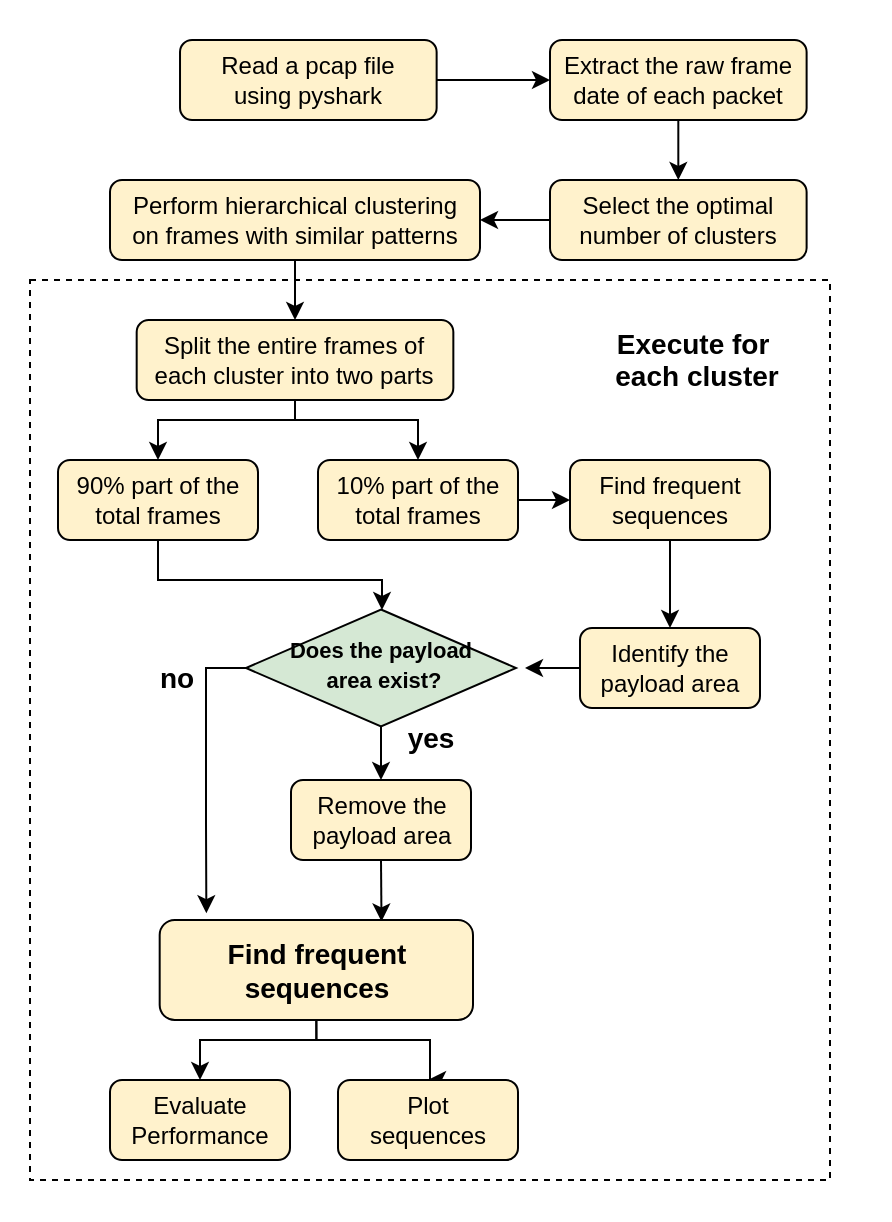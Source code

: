 <mxfile version="20.3.0" type="device"><diagram id="C5RBs43oDa-KdzZeNtuy" name="Page-1"><mxGraphModel dx="1588" dy="852" grid="1" gridSize="10" guides="1" tooltips="1" connect="1" arrows="1" fold="1" page="1" pageScale="1" pageWidth="827" pageHeight="1169" math="0" shadow="0"><root><mxCell id="WIyWlLk6GJQsqaUBKTNV-0"/><mxCell id="WIyWlLk6GJQsqaUBKTNV-1" parent="WIyWlLk6GJQsqaUBKTNV-0"/><mxCell id="e5KdSbxN-gW6t6tcBiTB-67" value="" style="rounded=0;whiteSpace=wrap;html=1;dashed=1;fontFamily=Helvetica;fontSize=12;strokeColor=none;" parent="WIyWlLk6GJQsqaUBKTNV-1" vertex="1"><mxGeometry x="155" y="230" width="445" height="610" as="geometry"/></mxCell><mxCell id="gh3M3gRK-KE6zFvbrYWk-16" style="edgeStyle=orthogonalEdgeStyle;rounded=0;orthogonalLoop=1;jettySize=auto;html=1;exitX=1;exitY=0.5;exitDx=0;exitDy=0;entryX=0;entryY=0.5;entryDx=0;entryDy=0;fontSize=14;" edge="1" parent="WIyWlLk6GJQsqaUBKTNV-1" source="WIyWlLk6GJQsqaUBKTNV-3" target="gh3M3gRK-KE6zFvbrYWk-0"><mxGeometry relative="1" as="geometry"/></mxCell><mxCell id="WIyWlLk6GJQsqaUBKTNV-3" value="Read a pcap file &lt;br&gt;using pyshark" style="rounded=1;whiteSpace=wrap;html=1;fontSize=12;glass=0;strokeWidth=1;shadow=0;fillColor=#FFF2CC;" parent="WIyWlLk6GJQsqaUBKTNV-1" vertex="1"><mxGeometry x="245.01" y="250" width="128.31" height="40" as="geometry"/></mxCell><mxCell id="gh3M3gRK-KE6zFvbrYWk-20" style="edgeStyle=orthogonalEdgeStyle;rounded=0;orthogonalLoop=1;jettySize=auto;html=1;exitX=0.5;exitY=1;exitDx=0;exitDy=0;entryX=0.5;entryY=0;entryDx=0;entryDy=0;fontSize=14;" edge="1" parent="WIyWlLk6GJQsqaUBKTNV-1" source="e5KdSbxN-gW6t6tcBiTB-0" target="e5KdSbxN-gW6t6tcBiTB-1"><mxGeometry relative="1" as="geometry"/></mxCell><mxCell id="e5KdSbxN-gW6t6tcBiTB-0" value="Perform hierarchical clustering&lt;br&gt;on frames with similar patterns" style="rounded=1;whiteSpace=wrap;html=1;fontSize=12;glass=0;strokeWidth=1;shadow=0;fillColor=#FFF2CC;" parent="WIyWlLk6GJQsqaUBKTNV-1" vertex="1"><mxGeometry x="210" y="320" width="185" height="40" as="geometry"/></mxCell><mxCell id="gh3M3gRK-KE6zFvbrYWk-24" style="edgeStyle=orthogonalEdgeStyle;rounded=0;orthogonalLoop=1;jettySize=auto;html=1;exitX=0.5;exitY=1;exitDx=0;exitDy=0;fontSize=14;" edge="1" parent="WIyWlLk6GJQsqaUBKTNV-1" source="e5KdSbxN-gW6t6tcBiTB-1"><mxGeometry relative="1" as="geometry"><mxPoint x="234" y="460" as="targetPoint"/><Array as="points"><mxPoint x="302" y="440"/><mxPoint x="234" y="440"/></Array></mxGeometry></mxCell><mxCell id="gh3M3gRK-KE6zFvbrYWk-25" style="edgeStyle=orthogonalEdgeStyle;rounded=0;orthogonalLoop=1;jettySize=auto;html=1;exitX=0.5;exitY=1;exitDx=0;exitDy=0;fontSize=14;" edge="1" parent="WIyWlLk6GJQsqaUBKTNV-1" source="e5KdSbxN-gW6t6tcBiTB-1" target="gh3M3gRK-KE6zFvbrYWk-5"><mxGeometry relative="1" as="geometry"><Array as="points"><mxPoint x="302" y="440"/><mxPoint x="364" y="440"/></Array></mxGeometry></mxCell><mxCell id="e5KdSbxN-gW6t6tcBiTB-1" value="&lt;font style=&quot;font-size: 12px;&quot;&gt;Split the entire frames of&lt;br&gt;each cluster into two parts&lt;/font&gt;" style="rounded=1;whiteSpace=wrap;html=1;fontSize=12;glass=0;strokeWidth=1;shadow=0;fillColor=#FFF2CC;" parent="WIyWlLk6GJQsqaUBKTNV-1" vertex="1"><mxGeometry x="223.34" y="390" width="158.33" height="40" as="geometry"/></mxCell><mxCell id="e5KdSbxN-gW6t6tcBiTB-9" value="&lt;font style=&quot;line-height: 1.1; font-size: 14px;&quot;&gt;&lt;b style=&quot;&quot;&gt;Execute for&amp;nbsp;&lt;br&gt;each cluster&lt;/b&gt;&lt;/font&gt;" style="text;html=1;strokeColor=none;fillColor=none;align=center;verticalAlign=middle;whiteSpace=wrap;rounded=0;" parent="WIyWlLk6GJQsqaUBKTNV-1" vertex="1"><mxGeometry x="455" y="400" width="97" height="20" as="geometry"/></mxCell><mxCell id="gh3M3gRK-KE6zFvbrYWk-32" style="edgeStyle=orthogonalEdgeStyle;rounded=0;orthogonalLoop=1;jettySize=auto;html=1;exitX=0.5;exitY=1;exitDx=0;exitDy=0;entryX=0.708;entryY=0.015;entryDx=0;entryDy=0;entryPerimeter=0;fontSize=14;" edge="1" parent="WIyWlLk6GJQsqaUBKTNV-1" source="e5KdSbxN-gW6t6tcBiTB-45" target="e5KdSbxN-gW6t6tcBiTB-59"><mxGeometry relative="1" as="geometry"/></mxCell><mxCell id="e5KdSbxN-gW6t6tcBiTB-45" value="Remove the payload area" style="rounded=1;whiteSpace=wrap;html=1;fontSize=12;glass=0;strokeWidth=1;shadow=0;fillColor=#FFF2CC;" parent="WIyWlLk6GJQsqaUBKTNV-1" vertex="1"><mxGeometry x="300.5" y="620" width="90" height="40" as="geometry"/></mxCell><mxCell id="gh3M3gRK-KE6zFvbrYWk-30" style="edgeStyle=orthogonalEdgeStyle;rounded=0;orthogonalLoop=1;jettySize=auto;html=1;exitX=0.5;exitY=1;exitDx=0;exitDy=0;entryX=0.5;entryY=0;entryDx=0;entryDy=0;fontSize=14;" edge="1" parent="WIyWlLk6GJQsqaUBKTNV-1" source="e5KdSbxN-gW6t6tcBiTB-54" target="e5KdSbxN-gW6t6tcBiTB-45"><mxGeometry relative="1" as="geometry"/></mxCell><mxCell id="gh3M3gRK-KE6zFvbrYWk-31" style="edgeStyle=orthogonalEdgeStyle;rounded=0;orthogonalLoop=1;jettySize=auto;html=1;exitX=0;exitY=0.5;exitDx=0;exitDy=0;entryX=0.149;entryY=-0.068;entryDx=0;entryDy=0;entryPerimeter=0;fontSize=14;" edge="1" parent="WIyWlLk6GJQsqaUBKTNV-1" source="e5KdSbxN-gW6t6tcBiTB-54" target="e5KdSbxN-gW6t6tcBiTB-59"><mxGeometry relative="1" as="geometry"/></mxCell><mxCell id="e5KdSbxN-gW6t6tcBiTB-54" value="&lt;font style=&quot;font-size: 11px;&quot;&gt;&lt;b style=&quot;&quot;&gt;Does the payload&lt;br style=&quot;&quot;&gt;&amp;nbsp;area exist?&lt;/b&gt;&lt;/font&gt;" style="rhombus;whiteSpace=wrap;html=1;shadow=0;fontFamily=Helvetica;fontSize=12;align=center;strokeWidth=1;spacing=6;spacingTop=-4;fillColor=#D5E8D4;" parent="WIyWlLk6GJQsqaUBKTNV-1" vertex="1"><mxGeometry x="278" y="534.75" width="135" height="58.5" as="geometry"/></mxCell><mxCell id="gh3M3gRK-KE6zFvbrYWk-34" style="edgeStyle=orthogonalEdgeStyle;rounded=0;orthogonalLoop=1;jettySize=auto;html=1;exitX=0.5;exitY=1;exitDx=0;exitDy=0;entryX=0.5;entryY=0;entryDx=0;entryDy=0;fontSize=14;" edge="1" parent="WIyWlLk6GJQsqaUBKTNV-1" source="e5KdSbxN-gW6t6tcBiTB-59" target="gh3M3gRK-KE6zFvbrYWk-9"><mxGeometry relative="1" as="geometry"><Array as="points"><mxPoint x="313" y="750"/><mxPoint x="370" y="750"/><mxPoint x="370" y="770"/></Array></mxGeometry></mxCell><mxCell id="gh3M3gRK-KE6zFvbrYWk-36" style="edgeStyle=orthogonalEdgeStyle;rounded=0;orthogonalLoop=1;jettySize=auto;html=1;exitX=0.5;exitY=1;exitDx=0;exitDy=0;entryX=0.5;entryY=0;entryDx=0;entryDy=0;fontSize=14;" edge="1" parent="WIyWlLk6GJQsqaUBKTNV-1" source="e5KdSbxN-gW6t6tcBiTB-59" target="gh3M3gRK-KE6zFvbrYWk-10"><mxGeometry relative="1" as="geometry"><Array as="points"><mxPoint x="313" y="750"/><mxPoint x="255" y="750"/></Array></mxGeometry></mxCell><mxCell id="e5KdSbxN-gW6t6tcBiTB-59" value="&lt;font style=&quot;font-size: 14px;&quot;&gt;&lt;b&gt;Find frequent sequences&lt;/b&gt;&lt;/font&gt;" style="rounded=1;whiteSpace=wrap;html=1;fontSize=12;glass=0;strokeWidth=1;shadow=0;fillColor=#FFF2CC;" parent="WIyWlLk6GJQsqaUBKTNV-1" vertex="1"><mxGeometry x="234.84" y="690" width="156.66" height="50" as="geometry"/></mxCell><mxCell id="gh3M3gRK-KE6zFvbrYWk-17" style="edgeStyle=orthogonalEdgeStyle;rounded=0;orthogonalLoop=1;jettySize=auto;html=1;exitX=0.5;exitY=1;exitDx=0;exitDy=0;entryX=0.5;entryY=0;entryDx=0;entryDy=0;fontSize=14;" edge="1" parent="WIyWlLk6GJQsqaUBKTNV-1" source="gh3M3gRK-KE6zFvbrYWk-0" target="gh3M3gRK-KE6zFvbrYWk-1"><mxGeometry relative="1" as="geometry"/></mxCell><mxCell id="gh3M3gRK-KE6zFvbrYWk-0" value="Extract the raw frame&lt;br&gt;date of each packet" style="rounded=1;whiteSpace=wrap;html=1;fontSize=12;glass=0;strokeWidth=1;shadow=0;fillColor=#FFF2CC;" vertex="1" parent="WIyWlLk6GJQsqaUBKTNV-1"><mxGeometry x="430" y="250" width="128.31" height="40" as="geometry"/></mxCell><mxCell id="gh3M3gRK-KE6zFvbrYWk-18" value="" style="edgeStyle=orthogonalEdgeStyle;rounded=0;orthogonalLoop=1;jettySize=auto;html=1;fontSize=14;" edge="1" parent="WIyWlLk6GJQsqaUBKTNV-1" source="gh3M3gRK-KE6zFvbrYWk-1" target="e5KdSbxN-gW6t6tcBiTB-0"><mxGeometry relative="1" as="geometry"/></mxCell><mxCell id="gh3M3gRK-KE6zFvbrYWk-1" value="Select the optimal&lt;br&gt;number of clusters" style="rounded=1;whiteSpace=wrap;html=1;fontSize=12;glass=0;strokeWidth=1;shadow=0;fillColor=#FFF2CC;" vertex="1" parent="WIyWlLk6GJQsqaUBKTNV-1"><mxGeometry x="430" y="320" width="128.31" height="40" as="geometry"/></mxCell><mxCell id="gh3M3gRK-KE6zFvbrYWk-26" style="edgeStyle=orthogonalEdgeStyle;rounded=0;orthogonalLoop=1;jettySize=auto;html=1;exitX=0.5;exitY=1;exitDx=0;exitDy=0;fontSize=14;" edge="1" parent="WIyWlLk6GJQsqaUBKTNV-1" source="gh3M3gRK-KE6zFvbrYWk-3" target="e5KdSbxN-gW6t6tcBiTB-54"><mxGeometry relative="1" as="geometry"><Array as="points"><mxPoint x="234" y="520"/><mxPoint x="346" y="520"/></Array></mxGeometry></mxCell><mxCell id="gh3M3gRK-KE6zFvbrYWk-3" value="90% part of the&lt;br&gt;total frames" style="rounded=1;whiteSpace=wrap;html=1;fontSize=12;glass=0;strokeWidth=1;shadow=0;fillColor=#FFF2CC;" vertex="1" parent="WIyWlLk6GJQsqaUBKTNV-1"><mxGeometry x="184" y="460" width="100" height="40" as="geometry"/></mxCell><mxCell id="gh3M3gRK-KE6zFvbrYWk-27" style="edgeStyle=orthogonalEdgeStyle;rounded=0;orthogonalLoop=1;jettySize=auto;html=1;exitX=1;exitY=0.5;exitDx=0;exitDy=0;entryX=0;entryY=0.5;entryDx=0;entryDy=0;fontSize=14;" edge="1" parent="WIyWlLk6GJQsqaUBKTNV-1" source="gh3M3gRK-KE6zFvbrYWk-5" target="gh3M3gRK-KE6zFvbrYWk-6"><mxGeometry relative="1" as="geometry"/></mxCell><mxCell id="gh3M3gRK-KE6zFvbrYWk-5" value="10% part of the&lt;br&gt;total frames" style="rounded=1;whiteSpace=wrap;html=1;fontSize=12;glass=0;strokeWidth=1;shadow=0;fillColor=#FFF2CC;" vertex="1" parent="WIyWlLk6GJQsqaUBKTNV-1"><mxGeometry x="314" y="460" width="100" height="40" as="geometry"/></mxCell><mxCell id="gh3M3gRK-KE6zFvbrYWk-28" style="edgeStyle=orthogonalEdgeStyle;rounded=0;orthogonalLoop=1;jettySize=auto;html=1;exitX=0.5;exitY=1;exitDx=0;exitDy=0;entryX=0.5;entryY=0;entryDx=0;entryDy=0;fontSize=14;" edge="1" parent="WIyWlLk6GJQsqaUBKTNV-1" source="gh3M3gRK-KE6zFvbrYWk-6" target="gh3M3gRK-KE6zFvbrYWk-11"><mxGeometry relative="1" as="geometry"/></mxCell><mxCell id="gh3M3gRK-KE6zFvbrYWk-6" value="Find frequent&lt;br&gt;sequences" style="rounded=1;whiteSpace=wrap;html=1;fontSize=12;glass=0;strokeWidth=1;shadow=0;fillColor=#FFF2CC;" vertex="1" parent="WIyWlLk6GJQsqaUBKTNV-1"><mxGeometry x="440" y="460" width="100" height="40" as="geometry"/></mxCell><mxCell id="gh3M3gRK-KE6zFvbrYWk-9" value="Plot&lt;br&gt;sequences" style="rounded=1;whiteSpace=wrap;html=1;fontSize=12;glass=0;strokeWidth=1;shadow=0;fillColor=#FFF2CC;" vertex="1" parent="WIyWlLk6GJQsqaUBKTNV-1"><mxGeometry x="324" y="770" width="90" height="40" as="geometry"/></mxCell><mxCell id="gh3M3gRK-KE6zFvbrYWk-10" value="Evaluate&lt;br&gt;Performance" style="rounded=1;whiteSpace=wrap;html=1;fontSize=12;glass=0;strokeWidth=1;shadow=0;fillColor=#FFF2CC;" vertex="1" parent="WIyWlLk6GJQsqaUBKTNV-1"><mxGeometry x="210" y="770" width="90" height="40" as="geometry"/></mxCell><mxCell id="gh3M3gRK-KE6zFvbrYWk-29" style="edgeStyle=orthogonalEdgeStyle;rounded=0;orthogonalLoop=1;jettySize=auto;html=1;exitX=0;exitY=0.5;exitDx=0;exitDy=0;entryX=1.033;entryY=0.486;entryDx=0;entryDy=0;entryPerimeter=0;fontSize=14;" edge="1" parent="WIyWlLk6GJQsqaUBKTNV-1" source="gh3M3gRK-KE6zFvbrYWk-11" target="e5KdSbxN-gW6t6tcBiTB-54"><mxGeometry relative="1" as="geometry"/></mxCell><mxCell id="gh3M3gRK-KE6zFvbrYWk-11" value="Identify the&lt;br&gt;payload area" style="rounded=1;whiteSpace=wrap;html=1;fontSize=12;glass=0;strokeWidth=1;shadow=0;fillColor=#FFF2CC;" vertex="1" parent="WIyWlLk6GJQsqaUBKTNV-1"><mxGeometry x="445.0" y="544" width="90" height="40" as="geometry"/></mxCell><mxCell id="gh3M3gRK-KE6zFvbrYWk-37" value="&lt;b&gt;no&lt;/b&gt;" style="text;html=1;align=center;verticalAlign=middle;resizable=0;points=[];autosize=1;strokeColor=none;fillColor=none;fontSize=14;" vertex="1" parent="WIyWlLk6GJQsqaUBKTNV-1"><mxGeometry x="223.34" y="554" width="40" height="30" as="geometry"/></mxCell><mxCell id="gh3M3gRK-KE6zFvbrYWk-38" value="&lt;b&gt;yes&lt;/b&gt;" style="text;html=1;align=center;verticalAlign=middle;resizable=0;points=[];autosize=1;strokeColor=none;fillColor=none;fontSize=14;" vertex="1" parent="WIyWlLk6GJQsqaUBKTNV-1"><mxGeometry x="345" y="584" width="50" height="30" as="geometry"/></mxCell><mxCell id="gh3M3gRK-KE6zFvbrYWk-44" value="" style="rounded=0;whiteSpace=wrap;html=1;fontFamily=Helvetica;fontSize=9;fontColor=default;fillColor=none;dashed=1;" vertex="1" parent="WIyWlLk6GJQsqaUBKTNV-1"><mxGeometry x="170" y="370" width="400" height="450" as="geometry"/></mxCell></root></mxGraphModel></diagram></mxfile>